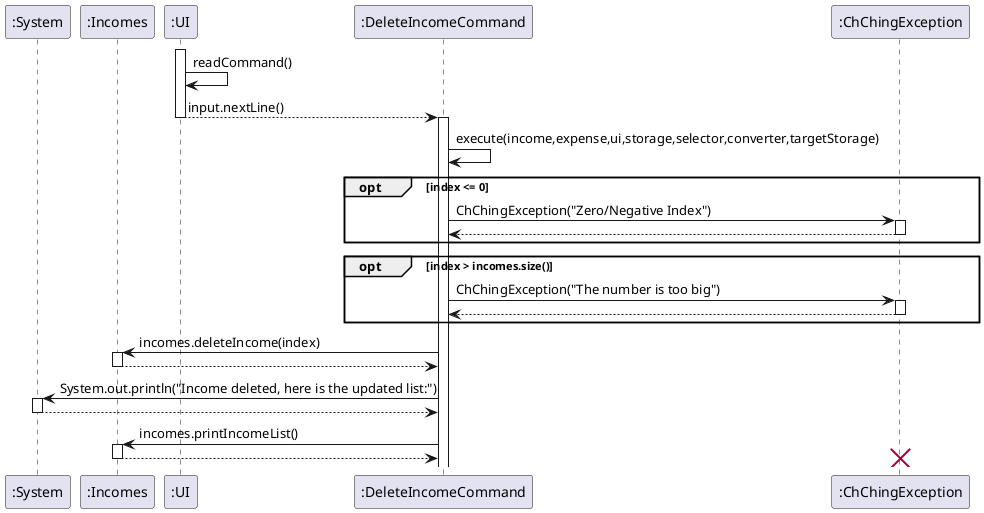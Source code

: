 @startuml

participant ":System" as System
participant ":Incomes" as Incomes
participant ":UI" as UI
participant ":DeleteIncomeCommand" as DeleteIncomeCommand
participant ":ChChingException" as ChChingException

activate UI
UI -> UI:readCommand()
UI -->DeleteIncomeCommand: input.nextLine()
deactivate UI

activate DeleteIncomeCommand
DeleteIncomeCommand -> DeleteIncomeCommand: execute(income,expense,ui,storage,selector,converter,targetStorage)

opt index <= 0

DeleteIncomeCommand -> ChChingException: ChChingException("Zero/Negative Index")
activate ChChingException
ChChingException --> DeleteIncomeCommand
deactivate ChChingException

end

opt index > incomes.size()

DeleteIncomeCommand -> ChChingException: ChChingException("The number is too big")
activate ChChingException
ChChingException --> DeleteIncomeCommand
deactivate ChChingException

end



DeleteIncomeCommand -> Incomes: incomes.deleteIncome(index)
activate Incomes
Incomes --> DeleteIncomeCommand
deactivate Incomes
DeleteIncomeCommand -> System: System.out.println("Income deleted, here is the updated list:")
activate System
System --> DeleteIncomeCommand
deactivate System

DeleteIncomeCommand -> Incomes: incomes.printIncomeList()
activate Incomes
Incomes --> DeleteIncomeCommand
deactivate Incomes

destroy ChChingException

@enduml